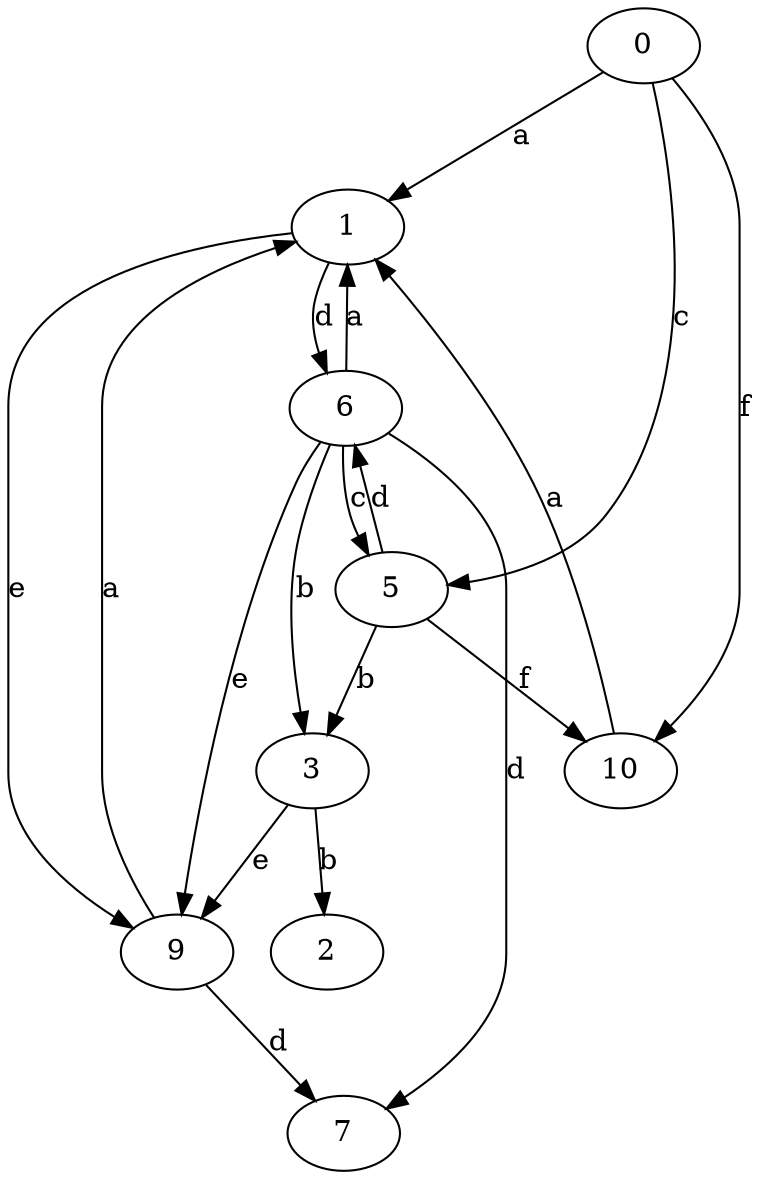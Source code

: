 strict digraph  {
1;
0;
2;
3;
5;
6;
7;
9;
10;
1 -> 6  [label=d];
1 -> 9  [label=e];
0 -> 1  [label=a];
0 -> 5  [label=c];
0 -> 10  [label=f];
3 -> 2  [label=b];
3 -> 9  [label=e];
5 -> 3  [label=b];
5 -> 6  [label=d];
5 -> 10  [label=f];
6 -> 1  [label=a];
6 -> 3  [label=b];
6 -> 5  [label=c];
6 -> 7  [label=d];
6 -> 9  [label=e];
9 -> 1  [label=a];
9 -> 7  [label=d];
10 -> 1  [label=a];
}
